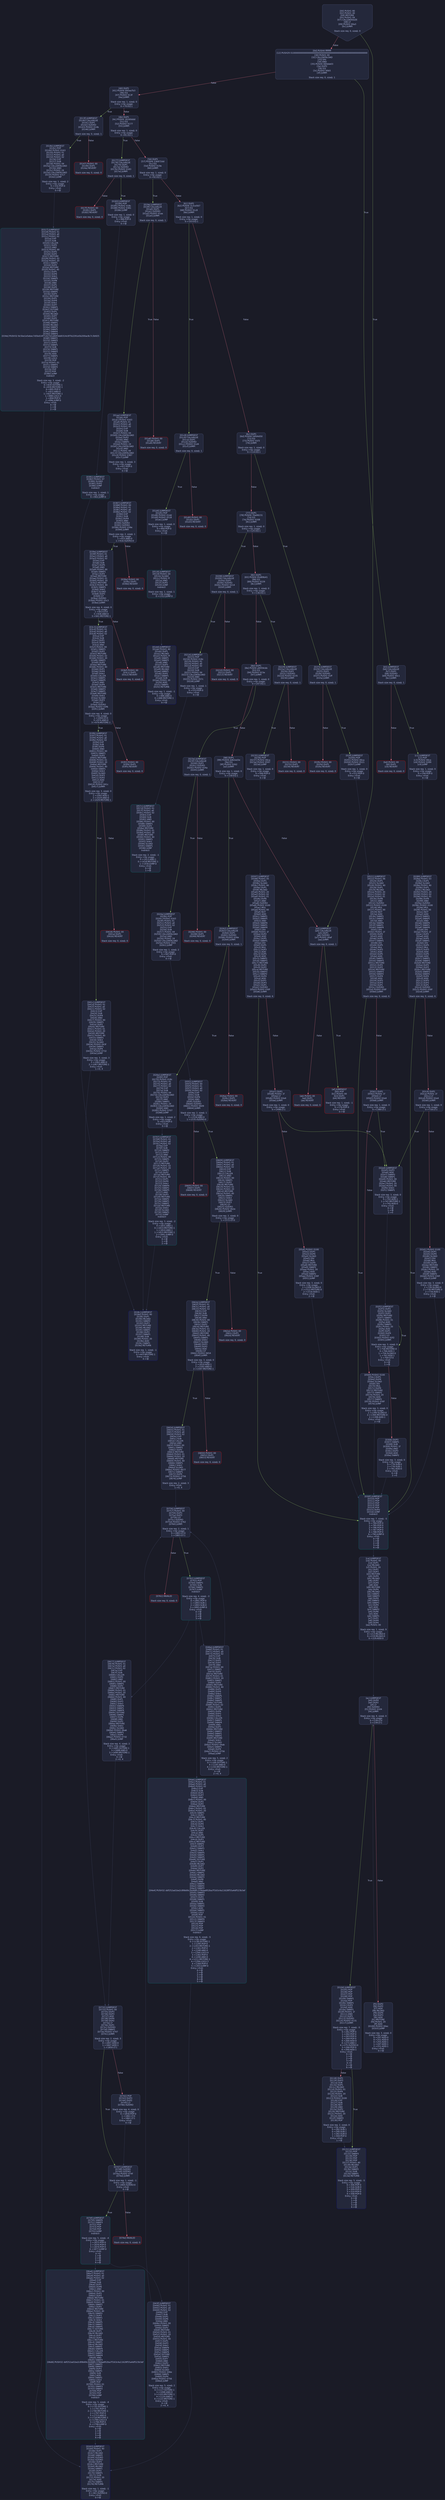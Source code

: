 digraph G {
    node [shape=box, style="filled, rounded", color="#565f89", fontcolor="#c0caf5", fontname="Helvetica", fillcolor="#24283b"];
    edge [color="#414868", fontcolor="#c0caf5", fontname="Helvetica"];
    bgcolor="#1a1b26";
    0 [ label = "[00] PUSH1 80
[02] PUSH1 40
[04] MSTORE
[05] PUSH1 04
[07] CALLDATASIZE
[08] LT
[09] PUSH2 00a3
[0c] JUMPI

Stack size req: 0, sizeΔ: 0
" shape = invhouse]
    1 [ label = "[0d] PUSH4 ffffffff
[12] PUSH29 0100000000000000000000000000000000000000000000000000000000
[30] PUSH1 00
[32] CALLDATALOAD
[33] DIV
[34] AND
[35] PUSH4 06fdde03
[3a] DUP2
[3b] EQ
[3c] PUSH2 00b5
[3f] JUMPI

Stack size req: 0, sizeΔ: 1
"]
    2 [ label = "[40] DUP1
[41] PUSH4 095ea7b3
[46] EQ
[47] PUSH2 013f
[4a] JUMPI

Stack size req: 1, sizeΔ: 0
Entry->Op usage:
	0->70:EQ:1
"]
    3 [ label = "[4b] DUP1
[4c] PUSH4 18160ddd
[51] EQ
[52] PUSH2 0177
[55] JUMPI

Stack size req: 1, sizeΔ: 0
Entry->Op usage:
	0->81:EQ:1
"]
    4 [ label = "[56] DUP1
[57] PUSH4 23b872dd
[5c] EQ
[5d] PUSH2 019e
[60] JUMPI

Stack size req: 1, sizeΔ: 0
Entry->Op usage:
	0->92:EQ:1
"]
    5 [ label = "[61] DUP1
[62] PUSH4 313ce567
[67] EQ
[68] PUSH2 01c8
[6b] JUMPI

Stack size req: 1, sizeΔ: 0
Entry->Op usage:
	0->103:EQ:1
"]
    6 [ label = "[6c] DUP1
[6d] PUSH4 54fd4d50
[72] EQ
[73] PUSH2 01f3
[76] JUMPI

Stack size req: 1, sizeΔ: 0
Entry->Op usage:
	0->114:EQ:1
"]
    7 [ label = "[77] DUP1
[78] PUSH4 70a08231
[7d] EQ
[7e] PUSH2 0208
[81] JUMPI

Stack size req: 1, sizeΔ: 0
Entry->Op usage:
	0->125:EQ:1
"]
    8 [ label = "[82] DUP1
[83] PUSH4 95d89b41
[88] EQ
[89] PUSH2 0229
[8c] JUMPI

Stack size req: 1, sizeΔ: 0
Entry->Op usage:
	0->136:EQ:1
"]
    9 [ label = "[8d] DUP1
[8e] PUSH4 a9059cbb
[93] EQ
[94] PUSH2 023e
[97] JUMPI

Stack size req: 1, sizeΔ: 0
Entry->Op usage:
	0->147:EQ:1
"]
    10 [ label = "[98] DUP1
[99] PUSH4 dd62ed3e
[9e] EQ
[9f] PUSH2 0262
[a2] JUMPI

Stack size req: 1, sizeΔ: 0
Entry->Op usage:
	0->158:EQ:1
"]
    11 [ label = "[a3] JUMPDEST
[a4] CALLVALUE
[a5] DUP1
[a6] ISZERO
[a7] PUSH2 00af
[aa] JUMPI

Stack size req: 0, sizeΔ: 1
"]
    12 [ label = "[ab] PUSH1 00
[ad] DUP1
[ae] REVERT

Stack size req: 0, sizeΔ: 0
" color = "red"]
    13 [ label = "[af] JUMPDEST
[b0] POP
[b1] PUSH1 00
[b3] DUP1
[b4] REVERT

Stack size req: 1, sizeΔ: -1
Entry->Op usage:
	0->176:POP:0
Entry->Exit:
	0->😵
" color = "red"]
    14 [ label = "[b5] JUMPDEST
[b6] CALLVALUE
[b7] DUP1
[b8] ISZERO
[b9] PUSH2 00c1
[bc] JUMPI

Stack size req: 0, sizeΔ: 1
"]
    15 [ label = "[bd] PUSH1 00
[bf] DUP1
[c0] REVERT

Stack size req: 0, sizeΔ: 0
" color = "red"]
    16 [ label = "[c1] JUMPDEST
[c2] POP
[c3] PUSH2 00ca
[c6] PUSH2 0289
[c9] JUMP

Stack size req: 1, sizeΔ: 0
Entry->Op usage:
	0->194:POP:0
Entry->Exit:
	0->😵
"]
    17 [ label = "[ca] JUMPDEST
[cb] PUSH1 40
[cd] DUP1
[ce] MLOAD
[cf] PUSH1 20
[d1] DUP1
[d2] DUP3
[d3] MSTORE
[d4] DUP4
[d5] MLOAD
[d6] DUP2
[d7] DUP4
[d8] ADD
[d9] MSTORE
[da] DUP4
[db] MLOAD
[dc] SWAP2
[dd] SWAP3
[de] DUP4
[df] SWAP3
[e0] SWAP1
[e1] DUP4
[e2] ADD
[e3] SWAP2
[e4] DUP6
[e5] ADD
[e6] SWAP1
[e7] DUP1
[e8] DUP4
[e9] DUP4
[ea] PUSH1 00

Stack size req: 1, sizeΔ: 9
Entry->Op usage:
	0->213:MLOAD:0
	0->219:MLOAD:0
	0->229:ADD:0
"]
    18 [ label = "[ec] JUMPDEST
[ed] DUP4
[ee] DUP2
[ef] LT
[f0] ISZERO
[f1] PUSH2 0104
[f4] JUMPI

Stack size req: 4, sizeΔ: 0
Entry->Op usage:
	0->239:LT:0
	3->239:LT:1
"]
    19 [ label = "[f5] DUP2
[f6] DUP2
[f7] ADD
[f8] MLOAD
[f9] DUP4
[fa] DUP3
[fb] ADD
[fc] MSTORE
[fd] PUSH1 20
[ff] ADD
[0100] PUSH2 00ec
[0103] JUMP

Stack size req: 3, sizeΔ: 0
Entry->Op usage:
	0->247:ADD:0
	0->251:ADD:0
	0->255:ADD:1
	1->247:ADD:1
	2->251:ADD:1
Entry->Exit:
	0->😵
"]
    20 [ label = "[0104] JUMPDEST
[0105] POP
[0106] POP
[0107] POP
[0108] POP
[0109] SWAP1
[010a] POP
[010b] SWAP1
[010c] DUP2
[010d] ADD
[010e] SWAP1
[010f] PUSH1 1f
[0111] AND
[0112] DUP1
[0113] ISZERO
[0114] PUSH2 0131
[0117] JUMPI

Stack size req: 7, sizeΔ: -5
Entry->Op usage:
	0->261:POP:0
	1->262:POP:0
	2->263:POP:0
	3->264:POP:0
	4->269:ADD:0
	4->273:AND:1
	4->275:ISZERO:0
	5->266:POP:0
	6->269:ADD:1
Entry->Exit:
	0->😵
	1->😵
	2->😵
	3->😵
	4->0
	5->😵
	6->😵
"]
    21 [ label = "[0118] DUP1
[0119] DUP3
[011a] SUB
[011b] DUP1
[011c] MLOAD
[011d] PUSH1 01
[011f] DUP4
[0120] PUSH1 20
[0122] SUB
[0123] PUSH2 0100
[0126] EXP
[0127] SUB
[0128] NOT
[0129] AND
[012a] DUP2
[012b] MSTORE
[012c] PUSH1 20
[012e] ADD
[012f] SWAP2
[0130] POP

Stack size req: 2, sizeΔ: 0
Entry->Op usage:
	0->282:SUB:1
	0->290:SUB:1
	1->282:SUB:0
	1->304:POP:0
Entry->Exit:
	1->😵
"]
    22 [ label = "[0131] JUMPDEST
[0132] POP
[0133] SWAP3
[0134] POP
[0135] POP
[0136] POP
[0137] PUSH1 40
[0139] MLOAD
[013a] DUP1
[013b] SWAP2
[013c] SUB
[013d] SWAP1
[013e] RETURN

Stack size req: 5, sizeΔ: -5
Entry->Op usage:
	0->306:POP:0
	1->316:SUB:0
	2->309:POP:0
	3->310:POP:0
	4->308:POP:0
Entry->Exit:
	0->😵
	1->😵
	2->😵
	3->😵
	4->😵
" color = "darkblue"]
    23 [ label = "[013f] JUMPDEST
[0140] CALLVALUE
[0141] DUP1
[0142] ISZERO
[0143] PUSH2 014b
[0146] JUMPI

Stack size req: 0, sizeΔ: 1
"]
    24 [ label = "[0147] PUSH1 00
[0149] DUP1
[014a] REVERT

Stack size req: 0, sizeΔ: 0
" color = "red"]
    25 [ label = "[014b] JUMPDEST
[014c] POP
[014d] PUSH2 0163
[0150] PUSH1 01
[0152] PUSH1 a0
[0154] PUSH1 02
[0156] EXP
[0157] SUB
[0158] PUSH1 04
[015a] CALLDATALOAD
[015b] AND
[015c] PUSH1 24
[015e] CALLDATALOAD
[015f] PUSH2 0317
[0162] JUMP

Stack size req: 1, sizeΔ: 2
Entry->Op usage:
	0->332:POP:0
Entry->Exit:
	0->😵
"]
    26 [ label = "[0163] JUMPDEST
[0164] PUSH1 40
[0166] DUP1
[0167] MLOAD
[0168] SWAP2
[0169] ISZERO
[016a] ISZERO
[016b] DUP3
[016c] MSTORE
[016d] MLOAD
[016e] SWAP1
[016f] DUP2
[0170] SWAP1
[0171] SUB
[0172] PUSH1 20
[0174] ADD
[0175] SWAP1
[0176] RETURN

Stack size req: 1, sizeΔ: -1
Entry->Op usage:
	0->361:ISZERO:0
Entry->Exit:
	0->😵
" color = "darkblue"]
    27 [ label = "[0177] JUMPDEST
[0178] CALLVALUE
[0179] DUP1
[017a] ISZERO
[017b] PUSH2 0183
[017e] JUMPI

Stack size req: 0, sizeΔ: 1
"]
    28 [ label = "[017f] PUSH1 00
[0181] DUP1
[0182] REVERT

Stack size req: 0, sizeΔ: 0
" color = "red"]
    29 [ label = "[0183] JUMPDEST
[0184] POP
[0185] PUSH2 018c
[0188] PUSH2 0381
[018b] JUMP

Stack size req: 1, sizeΔ: 0
Entry->Op usage:
	0->388:POP:0
Entry->Exit:
	0->😵
"]
    30 [ label = "[018c] JUMPDEST
[018d] PUSH1 40
[018f] DUP1
[0190] MLOAD
[0191] SWAP2
[0192] DUP3
[0193] MSTORE
[0194] MLOAD
[0195] SWAP1
[0196] DUP2
[0197] SWAP1
[0198] SUB
[0199] PUSH1 20
[019b] ADD
[019c] SWAP1
[019d] RETURN

Stack size req: 1, sizeΔ: -1
Entry->Op usage:
	0->403:MSTORE:1
Entry->Exit:
	0->😵
" color = "darkblue"]
    31 [ label = "[019e] JUMPDEST
[019f] CALLVALUE
[01a0] DUP1
[01a1] ISZERO
[01a2] PUSH2 01aa
[01a5] JUMPI

Stack size req: 0, sizeΔ: 1
"]
    32 [ label = "[01a6] PUSH1 00
[01a8] DUP1
[01a9] REVERT

Stack size req: 0, sizeΔ: 0
" color = "red"]
    33 [ label = "[01aa] JUMPDEST
[01ab] POP
[01ac] PUSH2 0163
[01af] PUSH1 01
[01b1] PUSH1 a0
[01b3] PUSH1 02
[01b5] EXP
[01b6] SUB
[01b7] PUSH1 04
[01b9] CALLDATALOAD
[01ba] DUP2
[01bb] AND
[01bc] SWAP1
[01bd] PUSH1 24
[01bf] CALLDATALOAD
[01c0] AND
[01c1] PUSH1 44
[01c3] CALLDATALOAD
[01c4] PUSH2 0387
[01c7] JUMP

Stack size req: 1, sizeΔ: 3
Entry->Op usage:
	0->427:POP:0
Entry->Exit:
	0->😵
"]
    34 [ label = "[01c8] JUMPDEST
[01c9] CALLVALUE
[01ca] DUP1
[01cb] ISZERO
[01cc] PUSH2 01d4
[01cf] JUMPI

Stack size req: 0, sizeΔ: 1
"]
    35 [ label = "[01d0] PUSH1 00
[01d2] DUP1
[01d3] REVERT

Stack size req: 0, sizeΔ: 0
" color = "red"]
    36 [ label = "[01d4] JUMPDEST
[01d5] POP
[01d6] PUSH2 01dd
[01d9] PUSH2 0518
[01dc] JUMP

Stack size req: 1, sizeΔ: 0
Entry->Op usage:
	0->469:POP:0
Entry->Exit:
	0->😵
"]
    37 [ label = "[01dd] JUMPDEST
[01de] PUSH1 40
[01e0] DUP1
[01e1] MLOAD
[01e2] PUSH1 ff
[01e4] SWAP1
[01e5] SWAP3
[01e6] AND
[01e7] DUP3
[01e8] MSTORE
[01e9] MLOAD
[01ea] SWAP1
[01eb] DUP2
[01ec] SWAP1
[01ed] SUB
[01ee] PUSH1 20
[01f0] ADD
[01f1] SWAP1
[01f2] RETURN

Stack size req: 1, sizeΔ: -1
Entry->Op usage:
	0->486:AND:0
	0->488:MSTORE:1
Entry->Exit:
	0->😵
" color = "darkblue"]
    38 [ label = "[01f3] JUMPDEST
[01f4] CALLVALUE
[01f5] DUP1
[01f6] ISZERO
[01f7] PUSH2 01ff
[01fa] JUMPI

Stack size req: 0, sizeΔ: 1
"]
    39 [ label = "[01fb] PUSH1 00
[01fd] DUP1
[01fe] REVERT

Stack size req: 0, sizeΔ: 0
" color = "red"]
    40 [ label = "[01ff] JUMPDEST
[0200] POP
[0201] PUSH2 00ca
[0204] PUSH2 0521
[0207] JUMP

Stack size req: 1, sizeΔ: 0
Entry->Op usage:
	0->512:POP:0
Entry->Exit:
	0->😵
"]
    41 [ label = "[0208] JUMPDEST
[0209] CALLVALUE
[020a] DUP1
[020b] ISZERO
[020c] PUSH2 0214
[020f] JUMPI

Stack size req: 0, sizeΔ: 1
"]
    42 [ label = "[0210] PUSH1 00
[0212] DUP1
[0213] REVERT

Stack size req: 0, sizeΔ: 0
" color = "red"]
    43 [ label = "[0214] JUMPDEST
[0215] POP
[0216] PUSH2 018c
[0219] PUSH1 01
[021b] PUSH1 a0
[021d] PUSH1 02
[021f] EXP
[0220] SUB
[0221] PUSH1 04
[0223] CALLDATALOAD
[0224] AND
[0225] PUSH2 057c
[0228] JUMP

Stack size req: 1, sizeΔ: 1
Entry->Op usage:
	0->533:POP:0
Entry->Exit:
	0->😵
"]
    44 [ label = "[0229] JUMPDEST
[022a] CALLVALUE
[022b] DUP1
[022c] ISZERO
[022d] PUSH2 0235
[0230] JUMPI

Stack size req: 0, sizeΔ: 1
"]
    45 [ label = "[0231] PUSH1 00
[0233] DUP1
[0234] REVERT

Stack size req: 0, sizeΔ: 0
" color = "red"]
    46 [ label = "[0235] JUMPDEST
[0236] POP
[0237] PUSH2 00ca
[023a] PUSH2 0597
[023d] JUMP

Stack size req: 1, sizeΔ: 0
Entry->Op usage:
	0->566:POP:0
Entry->Exit:
	0->😵
"]
    47 [ label = "[023e] JUMPDEST
[023f] CALLVALUE
[0240] DUP1
[0241] ISZERO
[0242] PUSH2 024a
[0245] JUMPI

Stack size req: 0, sizeΔ: 1
"]
    48 [ label = "[0246] PUSH1 00
[0248] DUP1
[0249] REVERT

Stack size req: 0, sizeΔ: 0
" color = "red"]
    49 [ label = "[024a] JUMPDEST
[024b] POP
[024c] PUSH2 0163
[024f] PUSH1 01
[0251] PUSH1 a0
[0253] PUSH1 02
[0255] EXP
[0256] SUB
[0257] PUSH1 04
[0259] CALLDATALOAD
[025a] AND
[025b] PUSH1 24
[025d] CALLDATALOAD
[025e] PUSH2 05f2
[0261] JUMP

Stack size req: 1, sizeΔ: 2
Entry->Op usage:
	0->587:POP:0
Entry->Exit:
	0->😵
"]
    50 [ label = "[0262] JUMPDEST
[0263] CALLVALUE
[0264] DUP1
[0265] ISZERO
[0266] PUSH2 026e
[0269] JUMPI

Stack size req: 0, sizeΔ: 1
"]
    51 [ label = "[026a] PUSH1 00
[026c] DUP1
[026d] REVERT

Stack size req: 0, sizeΔ: 0
" color = "red"]
    52 [ label = "[026e] JUMPDEST
[026f] POP
[0270] PUSH2 018c
[0273] PUSH1 01
[0275] PUSH1 a0
[0277] PUSH1 02
[0279] EXP
[027a] SUB
[027b] PUSH1 04
[027d] CALLDATALOAD
[027e] DUP2
[027f] AND
[0280] SWAP1
[0281] PUSH1 24
[0283] CALLDATALOAD
[0284] AND
[0285] PUSH2 0707
[0288] JUMP

Stack size req: 1, sizeΔ: 2
Entry->Op usage:
	0->623:POP:0
Entry->Exit:
	0->😵
"]
    53 [ label = "[0289] JUMPDEST
[028a] PUSH1 03
[028c] DUP1
[028d] SLOAD
[028e] PUSH1 40
[0290] DUP1
[0291] MLOAD
[0292] PUSH1 20
[0294] PUSH1 02
[0296] PUSH1 01
[0298] DUP6
[0299] AND
[029a] ISZERO
[029b] PUSH2 0100
[029e] MUL
[029f] PUSH1 00
[02a1] NOT
[02a2] ADD
[02a3] SWAP1
[02a4] SWAP5
[02a5] AND
[02a6] SWAP4
[02a7] SWAP1
[02a8] SWAP4
[02a9] DIV
[02aa] PUSH1 1f
[02ac] DUP2
[02ad] ADD
[02ae] DUP5
[02af] SWAP1
[02b0] DIV
[02b1] DUP5
[02b2] MUL
[02b3] DUP3
[02b4] ADD
[02b5] DUP5
[02b6] ADD
[02b7] SWAP1
[02b8] SWAP3
[02b9] MSTORE
[02ba] DUP2
[02bb] DUP2
[02bc] MSTORE
[02bd] SWAP3
[02be] SWAP2
[02bf] DUP4
[02c0] ADD
[02c1] DUP3
[02c2] DUP3
[02c3] DUP1
[02c4] ISZERO
[02c5] PUSH2 030f
[02c8] JUMPI

Stack size req: 0, sizeΔ: 6
"]
    54 [ label = "[02c9] DUP1
[02ca] PUSH1 1f
[02cc] LT
[02cd] PUSH2 02e4
[02d0] JUMPI

Stack size req: 1, sizeΔ: 0
Entry->Op usage:
	0->716:LT:1
"]
    55 [ label = "[02d1] PUSH2 0100
[02d4] DUP1
[02d5] DUP4
[02d6] SLOAD
[02d7] DIV
[02d8] MUL
[02d9] DUP4
[02da] MSTORE
[02db] SWAP2
[02dc] PUSH1 20
[02de] ADD
[02df] SWAP2
[02e0] PUSH2 030f
[02e3] JUMP

Stack size req: 3, sizeΔ: 0
Entry->Op usage:
	1->726:SLOAD:0
	2->730:MSTORE:0
	2->734:ADD:1
Entry->Exit:
	2->😵
"]
    56 [ label = "[02e4] JUMPDEST
[02e5] DUP3
[02e6] ADD
[02e7] SWAP2
[02e8] SWAP1
[02e9] PUSH1 00
[02eb] MSTORE
[02ec] PUSH1 20
[02ee] PUSH1 00
[02f0] SHA3
[02f1] SWAP1

Stack size req: 3, sizeΔ: 0
Entry->Op usage:
	0->742:ADD:1
	1->747:MSTORE:1
	2->742:ADD:0
Entry->Exit:
	0->😵
	1->😵
	2->0
"]
    57 [ label = "[02f2] JUMPDEST
[02f3] DUP2
[02f4] SLOAD
[02f5] DUP2
[02f6] MSTORE
[02f7] SWAP1
[02f8] PUSH1 01
[02fa] ADD
[02fb] SWAP1
[02fc] PUSH1 20
[02fe] ADD
[02ff] DUP1
[0300] DUP4
[0301] GT
[0302] PUSH2 02f2
[0305] JUMPI

Stack size req: 3, sizeΔ: 0
Entry->Op usage:
	0->758:MSTORE:0
	0->766:ADD:1
	1->756:SLOAD:0
	1->762:ADD:1
	2->769:GT:0
Entry->Exit:
	0->😵
	1->😵
"]
    58 [ label = "[0306] DUP3
[0307] SWAP1
[0308] SUB
[0309] PUSH1 1f
[030b] AND
[030c] DUP3
[030d] ADD
[030e] SWAP2

Stack size req: 3, sizeΔ: 0
Entry->Op usage:
	0->776:SUB:0
	2->776:SUB:1
	2->781:ADD:0
Entry->Exit:
	0->😵
	2->0
"]
    59 [ label = "[030f] JUMPDEST
[0310] POP
[0311] POP
[0312] POP
[0313] POP
[0314] POP
[0315] DUP2
[0316] JUMP
Indirect!

Stack size req: 7, sizeΔ: -5
Entry->Op usage:
	0->784:POP:0
	1->785:POP:0
	2->786:POP:0
	3->787:POP:0
	4->788:POP:0
	6->790:JUMP:0
Entry->Exit:
	0->😵
	1->😵
	2->😵
	3->😵
	4->😵
" color = "teal"]
    60 [ label = "[0317] JUMPDEST
[0318] PUSH1 01
[031a] PUSH1 a0
[031c] PUSH1 02
[031e] EXP
[031f] SUB
[0320] CALLER
[0321] DUP2
[0322] AND
[0323] PUSH1 00
[0325] DUP2
[0326] DUP2
[0327] MSTORE
[0328] PUSH1 02
[032a] PUSH1 20
[032c] SWAP1
[032d] DUP2
[032e] MSTORE
[032f] PUSH1 40
[0331] DUP1
[0332] DUP4
[0333] SHA3
[0334] SWAP5
[0335] DUP8
[0336] AND
[0337] DUP1
[0338] DUP5
[0339] MSTORE
[033a] SWAP5
[033b] DUP3
[033c] MSTORE
[033d] DUP1
[033e] DUP4
[033f] SHA3
[0340] DUP7
[0341] SWAP1
[0342] SSTORE
[0343] DUP1
[0344] MLOAD
[0345] DUP7
[0346] DUP2
[0347] MSTORE
[0348] SWAP1
[0349] MLOAD
[034a] SWAP3
[034b] SWAP5
[034c] SWAP4
[034d] SWAP3
[034e] PUSH32 8c5be1e5ebec7d5bd14f71427d1e84f3dd0314c0f7b2291e5b200ac8c7c3b925
[036f] SWAP3
[0370] SWAP2
[0371] DUP2
[0372] SWAP1
[0373] SUB
[0374] SWAP1
[0375] SWAP2
[0376] ADD
[0377] SWAP1
[0378] LOG3
[0379] POP
[037a] PUSH1 01
[037c] SWAP3
[037d] SWAP2
[037e] POP
[037f] POP
[0380] JUMP
Indirect!

Stack size req: 3, sizeΔ: -2
Entry->Op usage:
	0->834:SSTORE:1
	0->839:MSTORE:1
	0->895:POP:0
	1->822:AND:0
	1->825:MSTORE:1
	1->888:LOG3:4
	1->894:POP:0
	2->896:JUMP:0
Entry->Exit:
	0->😵
	1->😵
	2->😵
" color = "teal"]
    61 [ label = "[0381] JUMPDEST
[0382] PUSH1 07
[0384] SLOAD
[0385] DUP2
[0386] JUMP
Indirect!

Stack size req: 1, sizeΔ: 1
Entry->Op usage:
	0->902:JUMP:0
" color = "teal"]
    62 [ label = "[0387] JUMPDEST
[0388] PUSH1 00
[038a] PUSH1 01
[038c] PUSH1 a0
[038e] PUSH1 02
[0390] EXP
[0391] SUB
[0392] DUP4
[0393] AND
[0394] ISZERO
[0395] ISZERO
[0396] PUSH2 039e
[0399] JUMPI

Stack size req: 2, sizeΔ: 1
Entry->Op usage:
	1->915:AND:0
	1->916:ISZERO:0
"]
    63 [ label = "[039a] PUSH1 00
[039c] DUP1
[039d] REVERT

Stack size req: 0, sizeΔ: 0
" color = "red"]
    64 [ label = "[039e] JUMPDEST
[039f] PUSH1 01
[03a1] PUSH1 a0
[03a3] PUSH1 02
[03a5] EXP
[03a6] SUB
[03a7] DUP5
[03a8] AND
[03a9] PUSH1 00
[03ab] SWAP1
[03ac] DUP2
[03ad] MSTORE
[03ae] PUSH1 01
[03b0] PUSH1 20
[03b2] MSTORE
[03b3] PUSH1 40
[03b5] SWAP1
[03b6] SHA3
[03b7] SLOAD
[03b8] DUP3
[03b9] GT
[03ba] ISZERO
[03bb] PUSH2 03c3
[03be] JUMPI

Stack size req: 4, sizeΔ: 0
Entry->Op usage:
	1->953:GT:0
	3->936:AND:0
	3->941:MSTORE:1
"]
    65 [ label = "[03bf] PUSH1 00
[03c1] DUP1
[03c2] REVERT

Stack size req: 0, sizeΔ: 0
" color = "red"]
    66 [ label = "[03c3] JUMPDEST
[03c4] PUSH1 01
[03c6] PUSH1 a0
[03c8] PUSH1 02
[03ca] EXP
[03cb] SUB
[03cc] DUP1
[03cd] DUP6
[03ce] AND
[03cf] PUSH1 00
[03d1] SWAP1
[03d2] DUP2
[03d3] MSTORE
[03d4] PUSH1 02
[03d6] PUSH1 20
[03d8] SWAP1
[03d9] DUP2
[03da] MSTORE
[03db] PUSH1 40
[03dd] DUP1
[03de] DUP4
[03df] SHA3
[03e0] CALLER
[03e1] SWAP1
[03e2] SWAP5
[03e3] AND
[03e4] DUP4
[03e5] MSTORE
[03e6] SWAP3
[03e7] SWAP1
[03e8] MSTORE
[03e9] SHA3
[03ea] SLOAD
[03eb] DUP3
[03ec] GT
[03ed] ISZERO
[03ee] PUSH2 03f6
[03f1] JUMPI

Stack size req: 4, sizeΔ: 0
Entry->Op usage:
	1->1004:GT:0
	3->974:AND:0
	3->979:MSTORE:1
"]
    67 [ label = "[03f2] PUSH1 00
[03f4] DUP1
[03f5] REVERT

Stack size req: 0, sizeΔ: 0
" color = "red"]
    68 [ label = "[03f6] JUMPDEST
[03f7] PUSH1 01
[03f9] PUSH1 a0
[03fb] PUSH1 02
[03fd] EXP
[03fe] SUB
[03ff] DUP4
[0400] AND
[0401] PUSH1 00
[0403] SWAP1
[0404] DUP2
[0405] MSTORE
[0406] PUSH1 01
[0408] PUSH1 20
[040a] MSTORE
[040b] PUSH1 40
[040d] SWAP1
[040e] SHA3
[040f] SLOAD
[0410] DUP3
[0411] DUP2
[0412] ADD
[0413] GT
[0414] PUSH2 041c
[0417] JUMPI

Stack size req: 3, sizeΔ: 0
Entry->Op usage:
	1->1042:ADD:1
	2->1024:AND:0
	2->1029:MSTORE:1
"]
    69 [ label = "[0418] PUSH1 00
[041a] DUP1
[041b] REVERT

Stack size req: 0, sizeΔ: 0
" color = "red"]
    70 [ label = "[041c] JUMPDEST
[041d] PUSH1 01
[041f] PUSH1 a0
[0421] PUSH1 02
[0423] EXP
[0424] SUB
[0425] DUP4
[0426] AND
[0427] PUSH1 00
[0429] SWAP1
[042a] DUP2
[042b] MSTORE
[042c] PUSH1 01
[042e] PUSH1 20
[0430] MSTORE
[0431] PUSH1 40
[0433] SWAP1
[0434] SHA3
[0435] SLOAD
[0436] PUSH2 043f
[0439] SWAP1
[043a] DUP4
[043b] PUSH2 0732
[043e] JUMP

Stack size req: 3, sizeΔ: 3
Entry->Op usage:
	2->1062:AND:0
	2->1067:MSTORE:1
Entry->Exit:
	1->0, 4
"]
    71 [ label = "[043f] JUMPDEST
[0440] PUSH1 01
[0442] PUSH1 a0
[0444] PUSH1 02
[0446] EXP
[0447] SUB
[0448] DUP1
[0449] DUP6
[044a] AND
[044b] PUSH1 00
[044d] SWAP1
[044e] DUP2
[044f] MSTORE
[0450] PUSH1 01
[0452] PUSH1 20
[0454] MSTORE
[0455] PUSH1 40
[0457] DUP1
[0458] DUP3
[0459] SHA3
[045a] SWAP4
[045b] SWAP1
[045c] SWAP4
[045d] SSTORE
[045e] SWAP1
[045f] DUP7
[0460] AND
[0461] DUP2
[0462] MSTORE
[0463] SHA3
[0464] SLOAD
[0465] PUSH2 046e
[0468] SWAP1
[0469] DUP4
[046a] PUSH2 0756
[046d] JUMP

Stack size req: 5, sizeΔ: 2
Entry->Op usage:
	0->1117:SSTORE:1
	3->1098:AND:0
	3->1103:MSTORE:1
	4->1120:AND:0
	4->1122:MSTORE:1
Entry->Exit:
	0->😵
	2->0, 4
"]
    72 [ label = "[046e] JUMPDEST
[046f] PUSH1 01
[0471] PUSH1 a0
[0473] PUSH1 02
[0475] EXP
[0476] SUB
[0477] DUP1
[0478] DUP7
[0479] AND
[047a] PUSH1 00
[047c] SWAP1
[047d] DUP2
[047e] MSTORE
[047f] PUSH1 01
[0481] PUSH1 20
[0483] SWAP1
[0484] DUP2
[0485] MSTORE
[0486] PUSH1 40
[0488] DUP1
[0489] DUP4
[048a] SHA3
[048b] SWAP5
[048c] SWAP1
[048d] SWAP5
[048e] SSTORE
[048f] PUSH1 02
[0491] DUP2
[0492] MSTORE
[0493] DUP4
[0494] DUP3
[0495] SHA3
[0496] CALLER
[0497] SWAP1
[0498] SWAP4
[0499] AND
[049a] DUP3
[049b] MSTORE
[049c] SWAP2
[049d] SWAP1
[049e] SWAP2
[049f] MSTORE
[04a0] SHA3
[04a1] SLOAD
[04a2] PUSH2 04ab
[04a5] SWAP1
[04a6] DUP4
[04a7] PUSH2 0756
[04aa] JUMP

Stack size req: 5, sizeΔ: 2
Entry->Op usage:
	0->1166:SSTORE:1
	4->1145:AND:0
	4->1150:MSTORE:1
Entry->Exit:
	0->😵
	2->0, 4
"]
    73 [ label = "[04ab] JUMPDEST
[04ac] PUSH1 01
[04ae] PUSH1 a0
[04b0] PUSH1 02
[04b2] EXP
[04b3] SUB
[04b4] DUP1
[04b5] DUP7
[04b6] AND
[04b7] PUSH1 00
[04b9] DUP2
[04ba] DUP2
[04bb] MSTORE
[04bc] PUSH1 02
[04be] PUSH1 20
[04c0] SWAP1
[04c1] DUP2
[04c2] MSTORE
[04c3] PUSH1 40
[04c5] DUP1
[04c6] DUP4
[04c7] SHA3
[04c8] CALLER
[04c9] DUP7
[04ca] AND
[04cb] DUP5
[04cc] MSTORE
[04cd] DUP3
[04ce] MSTORE
[04cf] SWAP2
[04d0] DUP3
[04d1] SWAP1
[04d2] SHA3
[04d3] SWAP5
[04d4] SWAP1
[04d5] SWAP5
[04d6] SSTORE
[04d7] DUP1
[04d8] MLOAD
[04d9] DUP7
[04da] DUP2
[04db] MSTORE
[04dc] SWAP1
[04dd] MLOAD
[04de] SWAP3
[04df] DUP8
[04e0] AND
[04e1] SWAP4
[04e2] SWAP2
[04e3] SWAP3
[04e4] PUSH32 ddf252ad1be2c89b69c2b068fc378daa952ba7f163c4a11628f55a4df523b3ef
[0505] SWAP3
[0506] SWAP2
[0507] DUP2
[0508] SWAP1
[0509] SUB
[050a] SWAP1
[050b] SWAP2
[050c] ADD
[050d] SWAP1
[050e] LOG3
[050f] POP
[0510] PUSH1 01
[0512] SWAP4
[0513] SWAP3
[0514] POP
[0515] POP
[0516] POP
[0517] JUMP
Indirect!

Stack size req: 6, sizeΔ: -5
Entry->Op usage:
	0->1238:SSTORE:1
	1->1295:POP:0
	2->1243:MSTORE:1
	2->1301:POP:0
	3->1248:AND:0
	3->1294:LOG3:4
	3->1302:POP:0
	4->1206:AND:0
	4->1211:MSTORE:1
	4->1294:LOG3:3
	4->1300:POP:0
	5->1303:JUMP:0
Entry->Exit:
	0->😵
	1->😵
	2->😵
	3->😵
	4->😵
	5->😵
" color = "teal"]
    74 [ label = "[0518] JUMPDEST
[0519] PUSH1 04
[051b] SLOAD
[051c] PUSH1 ff
[051e] AND
[051f] DUP2
[0520] JUMP
Indirect!

Stack size req: 1, sizeΔ: 1
Entry->Op usage:
	0->1312:JUMP:0
" color = "teal"]
    75 [ label = "[0521] JUMPDEST
[0522] PUSH1 06
[0524] DUP1
[0525] SLOAD
[0526] PUSH1 40
[0528] DUP1
[0529] MLOAD
[052a] PUSH1 20
[052c] PUSH1 02
[052e] PUSH1 01
[0530] DUP6
[0531] AND
[0532] ISZERO
[0533] PUSH2 0100
[0536] MUL
[0537] PUSH1 00
[0539] NOT
[053a] ADD
[053b] SWAP1
[053c] SWAP5
[053d] AND
[053e] SWAP4
[053f] SWAP1
[0540] SWAP4
[0541] DIV
[0542] PUSH1 1f
[0544] DUP2
[0545] ADD
[0546] DUP5
[0547] SWAP1
[0548] DIV
[0549] DUP5
[054a] MUL
[054b] DUP3
[054c] ADD
[054d] DUP5
[054e] ADD
[054f] SWAP1
[0550] SWAP3
[0551] MSTORE
[0552] DUP2
[0553] DUP2
[0554] MSTORE
[0555] SWAP3
[0556] SWAP2
[0557] DUP4
[0558] ADD
[0559] DUP3
[055a] DUP3
[055b] DUP1
[055c] ISZERO
[055d] PUSH2 030f
[0560] JUMPI

Stack size req: 0, sizeΔ: 6
"]
    76 [ label = "[0561] DUP1
[0562] PUSH1 1f
[0564] LT
[0565] PUSH2 02e4
[0568] JUMPI

Stack size req: 1, sizeΔ: 0
Entry->Op usage:
	0->1380:LT:1
"]
    77 [ label = "[0569] PUSH2 0100
[056c] DUP1
[056d] DUP4
[056e] SLOAD
[056f] DIV
[0570] MUL
[0571] DUP4
[0572] MSTORE
[0573] SWAP2
[0574] PUSH1 20
[0576] ADD
[0577] SWAP2
[0578] PUSH2 030f
[057b] JUMP

Stack size req: 3, sizeΔ: 0
Entry->Op usage:
	1->1390:SLOAD:0
	2->1394:MSTORE:0
	2->1398:ADD:1
Entry->Exit:
	2->😵
"]
    78 [ label = "[057c] JUMPDEST
[057d] PUSH1 01
[057f] PUSH1 a0
[0581] PUSH1 02
[0583] EXP
[0584] SUB
[0585] AND
[0586] PUSH1 00
[0588] SWAP1
[0589] DUP2
[058a] MSTORE
[058b] PUSH1 01
[058d] PUSH1 20
[058f] MSTORE
[0590] PUSH1 40
[0592] SWAP1
[0593] SHA3
[0594] SLOAD
[0595] SWAP1
[0596] JUMP
Indirect!

Stack size req: 2, sizeΔ: -1
Entry->Op usage:
	0->1413:AND:1
	0->1418:MSTORE:1
	1->1430:JUMP:0
Entry->Exit:
	0->😵
	1->😵
" color = "teal"]
    79 [ label = "[0597] JUMPDEST
[0598] PUSH1 05
[059a] DUP1
[059b] SLOAD
[059c] PUSH1 40
[059e] DUP1
[059f] MLOAD
[05a0] PUSH1 20
[05a2] PUSH1 02
[05a4] PUSH1 01
[05a6] DUP6
[05a7] AND
[05a8] ISZERO
[05a9] PUSH2 0100
[05ac] MUL
[05ad] PUSH1 00
[05af] NOT
[05b0] ADD
[05b1] SWAP1
[05b2] SWAP5
[05b3] AND
[05b4] SWAP4
[05b5] SWAP1
[05b6] SWAP4
[05b7] DIV
[05b8] PUSH1 1f
[05ba] DUP2
[05bb] ADD
[05bc] DUP5
[05bd] SWAP1
[05be] DIV
[05bf] DUP5
[05c0] MUL
[05c1] DUP3
[05c2] ADD
[05c3] DUP5
[05c4] ADD
[05c5] SWAP1
[05c6] SWAP3
[05c7] MSTORE
[05c8] DUP2
[05c9] DUP2
[05ca] MSTORE
[05cb] SWAP3
[05cc] SWAP2
[05cd] DUP4
[05ce] ADD
[05cf] DUP3
[05d0] DUP3
[05d1] DUP1
[05d2] ISZERO
[05d3] PUSH2 030f
[05d6] JUMPI

Stack size req: 0, sizeΔ: 6
"]
    80 [ label = "[05d7] DUP1
[05d8] PUSH1 1f
[05da] LT
[05db] PUSH2 02e4
[05de] JUMPI

Stack size req: 1, sizeΔ: 0
Entry->Op usage:
	0->1498:LT:1
"]
    81 [ label = "[05df] PUSH2 0100
[05e2] DUP1
[05e3] DUP4
[05e4] SLOAD
[05e5] DIV
[05e6] MUL
[05e7] DUP4
[05e8] MSTORE
[05e9] SWAP2
[05ea] PUSH1 20
[05ec] ADD
[05ed] SWAP2
[05ee] PUSH2 030f
[05f1] JUMP

Stack size req: 3, sizeΔ: 0
Entry->Op usage:
	1->1508:SLOAD:0
	2->1512:MSTORE:0
	2->1516:ADD:1
Entry->Exit:
	2->😵
"]
    82 [ label = "[05f2] JUMPDEST
[05f3] PUSH1 00
[05f5] PUSH1 01
[05f7] PUSH1 a0
[05f9] PUSH1 02
[05fb] EXP
[05fc] SUB
[05fd] DUP4
[05fe] AND
[05ff] ISZERO
[0600] ISZERO
[0601] PUSH2 0609
[0604] JUMPI

Stack size req: 2, sizeΔ: 1
Entry->Op usage:
	1->1534:AND:0
	1->1535:ISZERO:0
"]
    83 [ label = "[0605] PUSH1 00
[0607] DUP1
[0608] REVERT

Stack size req: 0, sizeΔ: 0
" color = "red"]
    84 [ label = "[0609] JUMPDEST
[060a] PUSH1 01
[060c] PUSH1 a0
[060e] PUSH1 02
[0610] EXP
[0611] SUB
[0612] CALLER
[0613] AND
[0614] PUSH1 00
[0616] SWAP1
[0617] DUP2
[0618] MSTORE
[0619] PUSH1 01
[061b] PUSH1 20
[061d] MSTORE
[061e] PUSH1 40
[0620] SWAP1
[0621] SHA3
[0622] SLOAD
[0623] DUP3
[0624] GT
[0625] ISZERO
[0626] PUSH2 062e
[0629] JUMPI

Stack size req: 2, sizeΔ: 0
Entry->Op usage:
	1->1572:GT:0
"]
    85 [ label = "[062a] PUSH1 00
[062c] DUP1
[062d] REVERT

Stack size req: 0, sizeΔ: 0
" color = "red"]
    86 [ label = "[062e] JUMPDEST
[062f] PUSH1 01
[0631] PUSH1 a0
[0633] PUSH1 02
[0635] EXP
[0636] SUB
[0637] DUP4
[0638] AND
[0639] PUSH1 00
[063b] SWAP1
[063c] DUP2
[063d] MSTORE
[063e] PUSH1 01
[0640] PUSH1 20
[0642] MSTORE
[0643] PUSH1 40
[0645] SWAP1
[0646] SHA3
[0647] SLOAD
[0648] DUP3
[0649] DUP2
[064a] ADD
[064b] GT
[064c] PUSH2 0654
[064f] JUMPI

Stack size req: 3, sizeΔ: 0
Entry->Op usage:
	1->1610:ADD:1
	2->1592:AND:0
	2->1597:MSTORE:1
"]
    87 [ label = "[0650] PUSH1 00
[0652] DUP1
[0653] REVERT

Stack size req: 0, sizeΔ: 0
" color = "red"]
    88 [ label = "[0654] JUMPDEST
[0655] PUSH1 01
[0657] PUSH1 a0
[0659] PUSH1 02
[065b] EXP
[065c] SUB
[065d] CALLER
[065e] AND
[065f] PUSH1 00
[0661] SWAP1
[0662] DUP2
[0663] MSTORE
[0664] PUSH1 01
[0666] PUSH1 20
[0668] MSTORE
[0669] PUSH1 40
[066b] SWAP1
[066c] SHA3
[066d] SLOAD
[066e] PUSH2 0677
[0671] SWAP1
[0672] DUP4
[0673] PUSH2 0756
[0676] JUMP

Stack size req: 2, sizeΔ: 3
Entry->Exit:
	1->0, 4
"]
    89 [ label = "[0677] JUMPDEST
[0678] PUSH1 01
[067a] PUSH1 a0
[067c] PUSH1 02
[067e] EXP
[067f] SUB
[0680] CALLER
[0681] DUP2
[0682] AND
[0683] PUSH1 00
[0685] SWAP1
[0686] DUP2
[0687] MSTORE
[0688] PUSH1 01
[068a] PUSH1 20
[068c] MSTORE
[068d] PUSH1 40
[068f] DUP1
[0690] DUP3
[0691] SHA3
[0692] SWAP4
[0693] SWAP1
[0694] SWAP4
[0695] SSTORE
[0696] SWAP1
[0697] DUP6
[0698] AND
[0699] DUP2
[069a] MSTORE
[069b] SHA3
[069c] SLOAD
[069d] PUSH2 06a6
[06a0] SWAP1
[06a1] DUP4
[06a2] PUSH2 0732
[06a5] JUMP

Stack size req: 4, sizeΔ: 2
Entry->Op usage:
	0->1685:SSTORE:1
	3->1688:AND:0
	3->1690:MSTORE:1
Entry->Exit:
	0->😵
	2->0, 4
"]
    90 [ label = "[06a6] JUMPDEST
[06a7] PUSH1 01
[06a9] PUSH1 a0
[06ab] PUSH1 02
[06ad] EXP
[06ae] SUB
[06af] DUP1
[06b0] DUP6
[06b1] AND
[06b2] PUSH1 00
[06b4] DUP2
[06b5] DUP2
[06b6] MSTORE
[06b7] PUSH1 01
[06b9] PUSH1 20
[06bb] SWAP1
[06bc] DUP2
[06bd] MSTORE
[06be] PUSH1 40
[06c0] SWAP2
[06c1] DUP3
[06c2] SWAP1
[06c3] SHA3
[06c4] SWAP5
[06c5] SWAP1
[06c6] SWAP5
[06c7] SSTORE
[06c8] DUP1
[06c9] MLOAD
[06ca] DUP7
[06cb] DUP2
[06cc] MSTORE
[06cd] SWAP1
[06ce] MLOAD
[06cf] SWAP2
[06d0] SWAP4
[06d1] CALLER
[06d2] SWAP1
[06d3] SWAP4
[06d4] AND
[06d5] SWAP3
[06d6] PUSH32 ddf252ad1be2c89b69c2b068fc378daa952ba7f163c4a11628f55a4df523b3ef
[06f7] SWAP3
[06f8] SWAP2
[06f9] DUP3
[06fa] SWAP1
[06fb] SUB
[06fc] ADD
[06fd] SWAP1
[06fe] LOG3
[06ff] POP
[0700] PUSH1 01
[0702] SWAP3
[0703] SWAP2
[0704] POP
[0705] POP
[0706] JUMP
Indirect!

Stack size req: 5, sizeΔ: -4
Entry->Op usage:
	0->1735:SSTORE:1
	1->1791:POP:0
	2->1740:MSTORE:1
	2->1797:POP:0
	3->1713:AND:0
	3->1718:MSTORE:1
	3->1790:LOG3:4
	3->1796:POP:0
	4->1798:JUMP:0
Entry->Exit:
	0->😵
	1->😵
	2->😵
	3->😵
	4->😵
" color = "teal"]
    91 [ label = "[0707] JUMPDEST
[0708] PUSH1 01
[070a] PUSH1 a0
[070c] PUSH1 02
[070e] EXP
[070f] SUB
[0710] SWAP2
[0711] DUP3
[0712] AND
[0713] PUSH1 00
[0715] SWAP1
[0716] DUP2
[0717] MSTORE
[0718] PUSH1 02
[071a] PUSH1 20
[071c] SWAP1
[071d] DUP2
[071e] MSTORE
[071f] PUSH1 40
[0721] DUP1
[0722] DUP4
[0723] SHA3
[0724] SWAP4
[0725] SWAP1
[0726] SWAP5
[0727] AND
[0728] DUP3
[0729] MSTORE
[072a] SWAP2
[072b] SWAP1
[072c] SWAP2
[072d] MSTORE
[072e] SHA3
[072f] SLOAD
[0730] SWAP1
[0731] JUMP
Indirect!

Stack size req: 3, sizeΔ: -2
Entry->Op usage:
	0->1831:AND:1
	0->1833:MSTORE:1
	1->1810:AND:1
	1->1815:MSTORE:1
	2->1841:JUMP:0
Entry->Exit:
	0->😵
	1->😵
	2->😵
" color = "teal"]
    92 [ label = "[0732] JUMPDEST
[0733] PUSH1 00
[0735] DUP3
[0736] DUP3
[0737] ADD
[0738] DUP4
[0739] DUP2
[073a] LT
[073b] DUP1
[073c] ISZERO
[073d] SWAP1
[073e] PUSH2 0747
[0741] JUMPI

Stack size req: 2, sizeΔ: 3
Entry->Op usage:
	0->1847:ADD:0
	1->1847:ADD:1
	1->1850:LT:1
"]
    93 [ label = "[0742] POP
[0743] DUP3
[0744] DUP2
[0745] LT
[0746] ISZERO

Stack size req: 4, sizeΔ: 0
Entry->Op usage:
	0->1858:POP:0
	1->1861:LT:0
	3->1861:LT:1
Entry->Exit:
	0->😵
"]
    94 [ label = "[0747] JUMPDEST
[0748] ISZERO
[0749] ISZERO
[074a] PUSH2 074f
[074d] JUMPI

Stack size req: 1, sizeΔ: -1
Entry->Op usage:
	0->1864:ISZERO:0
Entry->Exit:
	0->😵
"]
    95 [ label = "[074e] INVALID

Stack size req: 0, sizeΔ: 0
" color = "red"]
    96 [ label = "[074f] JUMPDEST
[0750] SWAP4
[0751] SWAP3
[0752] POP
[0753] POP
[0754] POP
[0755] JUMP
Indirect!

Stack size req: 5, sizeΔ: -4
Entry->Op usage:
	1->1875:POP:0
	2->1876:POP:0
	3->1874:POP:0
	4->1877:JUMP:0
Entry->Exit:
	0->0
	1->😵
	2->😵
	3->😵
	4->😵
" color = "teal"]
    97 [ label = "[0756] JUMPDEST
[0757] PUSH1 00
[0759] DUP3
[075a] DUP3
[075b] GT
[075c] ISZERO
[075d] PUSH2 0762
[0760] JUMPI

Stack size req: 2, sizeΔ: 1
Entry->Op usage:
	0->1883:GT:0
	1->1883:GT:1
"]
    98 [ label = "[0761] INVALID

Stack size req: 0, sizeΔ: 0
" color = "red"]
    99 [ label = "[0762] JUMPDEST
[0763] POP
[0764] SWAP1
[0765] SUB
[0766] SWAP1
[0767] JUMP
Indirect!

Stack size req: 4, sizeΔ: -3
Entry->Op usage:
	0->1891:POP:0
	1->1893:SUB:1
	2->1893:SUB:0
	3->1895:JUMP:0
Entry->Exit:
	0->😵
	1->😵
	2->😵
	3->😵
" color = "teal"]
    0 -> 1 [ label = "False" color = "#f7768e"]
    0 -> 11 [ label = "True" color = "#9ece6a"]
    1 -> 2 [ label = "False" color = "#f7768e"]
    1 -> 14 [ label = "True" color = "#9ece6a"]
    2 -> 3 [ label = "False" color = "#f7768e"]
    2 -> 23 [ label = "True" color = "#9ece6a"]
    3 -> 4 [ label = "False" color = "#f7768e"]
    3 -> 27 [ label = "True" color = "#9ece6a"]
    4 -> 5 [ label = "False" color = "#f7768e"]
    4 -> 31 [ label = "True" color = "#9ece6a"]
    5 -> 6 [ label = "False" color = "#f7768e"]
    5 -> 34 [ label = "True" color = "#9ece6a"]
    6 -> 7 [ label = "False" color = "#f7768e"]
    6 -> 38 [ label = "True" color = "#9ece6a"]
    7 -> 8 [ label = "False" color = "#f7768e"]
    7 -> 41 [ label = "True" color = "#9ece6a"]
    8 -> 9 [ label = "False" color = "#f7768e"]
    8 -> 44 [ label = "True" color = "#9ece6a"]
    9 -> 10 [ label = "False" color = "#f7768e"]
    9 -> 47 [ label = "True" color = "#9ece6a"]
    10 -> 11 [ label = "False" color = "#f7768e"]
    10 -> 50 [ label = "True" color = "#9ece6a"]
    11 -> 12 [ label = "False" color = "#f7768e"]
    11 -> 13 [ label = "True" color = "#9ece6a"]
    14 -> 15 [ label = "False" color = "#f7768e"]
    14 -> 16 [ label = "True" color = "#9ece6a"]
    16 -> 53 [ ]
    17 -> 18 [ ]
    18 -> 19 [ label = "False" color = "#f7768e"]
    18 -> 20 [ label = "True" color = "#9ece6a"]
    19 -> 18 [ ]
    20 -> 21 [ label = "False" color = "#f7768e"]
    20 -> 22 [ label = "True" color = "#9ece6a"]
    21 -> 22 [ ]
    23 -> 24 [ label = "False" color = "#f7768e"]
    23 -> 25 [ label = "True" color = "#9ece6a"]
    25 -> 60 [ ]
    27 -> 28 [ label = "False" color = "#f7768e"]
    27 -> 29 [ label = "True" color = "#9ece6a"]
    29 -> 61 [ ]
    31 -> 32 [ label = "False" color = "#f7768e"]
    31 -> 33 [ label = "True" color = "#9ece6a"]
    33 -> 62 [ ]
    34 -> 35 [ label = "False" color = "#f7768e"]
    34 -> 36 [ label = "True" color = "#9ece6a"]
    36 -> 74 [ ]
    38 -> 39 [ label = "False" color = "#f7768e"]
    38 -> 40 [ label = "True" color = "#9ece6a"]
    40 -> 75 [ ]
    41 -> 42 [ label = "False" color = "#f7768e"]
    41 -> 43 [ label = "True" color = "#9ece6a"]
    43 -> 78 [ ]
    44 -> 45 [ label = "False" color = "#f7768e"]
    44 -> 46 [ label = "True" color = "#9ece6a"]
    46 -> 79 [ ]
    47 -> 48 [ label = "False" color = "#f7768e"]
    47 -> 49 [ label = "True" color = "#9ece6a"]
    49 -> 82 [ ]
    50 -> 51 [ label = "False" color = "#f7768e"]
    50 -> 52 [ label = "True" color = "#9ece6a"]
    52 -> 91 [ ]
    53 -> 54 [ label = "False" color = "#f7768e"]
    53 -> 59 [ label = "True" color = "#9ece6a"]
    54 -> 55 [ label = "False" color = "#f7768e"]
    54 -> 56 [ label = "True" color = "#9ece6a"]
    55 -> 59 [ ]
    56 -> 57 [ ]
    57 -> 58 [ label = "False" color = "#f7768e"]
    57 -> 57 [ label = "True" color = "#9ece6a"]
    58 -> 59 [ ]
    62 -> 63 [ label = "False" color = "#f7768e"]
    62 -> 64 [ label = "True" color = "#9ece6a"]
    64 -> 65 [ label = "False" color = "#f7768e"]
    64 -> 66 [ label = "True" color = "#9ece6a"]
    66 -> 67 [ label = "False" color = "#f7768e"]
    66 -> 68 [ label = "True" color = "#9ece6a"]
    68 -> 69 [ label = "False" color = "#f7768e"]
    68 -> 70 [ label = "True" color = "#9ece6a"]
    70 -> 92 [ ]
    71 -> 97 [ ]
    72 -> 97 [ ]
    75 -> 76 [ label = "False" color = "#f7768e"]
    75 -> 59 [ label = "True" color = "#9ece6a"]
    76 -> 77 [ label = "False" color = "#f7768e"]
    76 -> 56 [ label = "True" color = "#9ece6a"]
    77 -> 59 [ ]
    79 -> 80 [ label = "False" color = "#f7768e"]
    79 -> 59 [ label = "True" color = "#9ece6a"]
    80 -> 81 [ label = "False" color = "#f7768e"]
    80 -> 56 [ label = "True" color = "#9ece6a"]
    81 -> 59 [ ]
    82 -> 83 [ label = "False" color = "#f7768e"]
    82 -> 84 [ label = "True" color = "#9ece6a"]
    84 -> 85 [ label = "False" color = "#f7768e"]
    84 -> 86 [ label = "True" color = "#9ece6a"]
    86 -> 87 [ label = "False" color = "#f7768e"]
    86 -> 88 [ label = "True" color = "#9ece6a"]
    88 -> 97 [ ]
    89 -> 92 [ ]
    92 -> 93 [ label = "False" color = "#f7768e"]
    92 -> 94 [ label = "True" color = "#9ece6a"]
    93 -> 94 [ ]
    94 -> 95 [ label = "False" color = "#f7768e"]
    94 -> 96 [ label = "True" color = "#9ece6a"]
    97 -> 98 [ label = "False" color = "#f7768e"]
    97 -> 99 [ label = "True" color = "#9ece6a"]
    59 -> 17 [ ]
    60 -> 26 [ ]
    61 -> 30 [ ]
    96 -> 71 [ ]
    99 -> 72 [ ]
    99 -> 73 [ ]
    73 -> 26 [ ]
    74 -> 37 [ ]
    78 -> 30 [ ]
    99 -> 89 [ ]
    96 -> 90 [ ]
    90 -> 26 [ ]
    91 -> 30 [ ]

}
